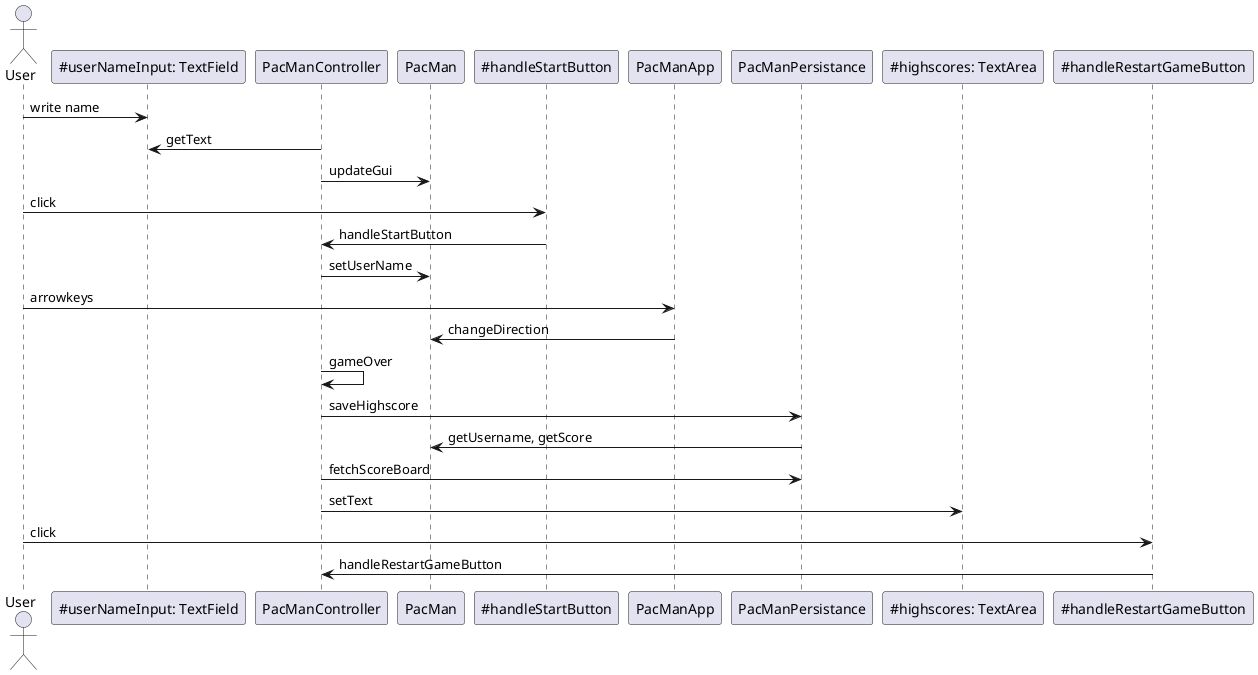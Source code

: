 @startuml
actor       User        as Foo
Foo -> "~#userNameInput: TextField": write name
"~#userNameInput: TextField" <- PacManController: getText

PacManController-> PacMan: updateGui
Foo -> "~#handleStartButton": click

PacManController <- "~#handleStartButton": handleStartButton
PacManController -> PacMan: setUserName

Foo -> PacManApp: arrowkeys
PacManApp -> PacMan: changeDirection

PacManController -> PacManController: gameOver
PacManController -> PacManPersistance: saveHighscore
PacManPersistance -> PacMan: getUsername, getScore

PacManController -> PacManPersistance: fetchScoreBoard
PacManController -> "~#highscores: TextArea" : setText

Foo -> "~#handleRestartGameButton": click
"~#handleRestartGameButton" -> PacManController: handleRestartGameButton

@enduml